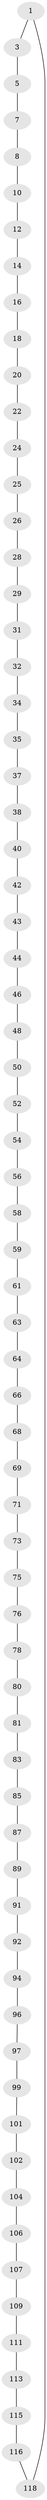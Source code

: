 // Generated by graph-tools (version 1.1) at 2025/52/02/27/25 19:52:23]
// undirected, 69 vertices, 69 edges
graph export_dot {
graph [start="1"]
  node [color=gray90,style=filled];
  1 [super="+2"];
  3 [super="+4"];
  5 [super="+6"];
  7;
  8 [super="+9"];
  10 [super="+11"];
  12 [super="+13"];
  14 [super="+15"];
  16 [super="+17"];
  18 [super="+19"];
  20 [super="+21"];
  22 [super="+23"];
  24;
  25;
  26 [super="+27"];
  28;
  29 [super="+30"];
  31;
  32 [super="+33"];
  34;
  35 [super="+36"];
  37;
  38 [super="+39"];
  40 [super="+41"];
  42;
  43;
  44 [super="+45"];
  46 [super="+47"];
  48 [super="+49"];
  50 [super="+51"];
  52 [super="+53"];
  54 [super="+55"];
  56 [super="+57"];
  58;
  59 [super="+60"];
  61 [super="+62"];
  63;
  64 [super="+65"];
  66 [super="+67"];
  68;
  69 [super="+70"];
  71 [super="+72"];
  73 [super="+74"];
  75;
  76 [super="+77"];
  78 [super="+79"];
  80;
  81 [super="+82"];
  83 [super="+84"];
  85 [super="+86"];
  87 [super="+88"];
  89 [super="+90"];
  91;
  92 [super="+93"];
  94 [super="+95"];
  96;
  97 [super="+98"];
  99 [super="+100"];
  101;
  102 [super="+103"];
  104 [super="+105"];
  106;
  107 [super="+108"];
  109 [super="+110"];
  111 [super="+112"];
  113 [super="+114"];
  115;
  116 [super="+117"];
  118 [super="+119"];
  1 -- 118;
  1 -- 3;
  3 -- 5;
  5 -- 7;
  7 -- 8;
  8 -- 10;
  10 -- 12;
  12 -- 14;
  14 -- 16;
  16 -- 18;
  18 -- 20;
  20 -- 22;
  22 -- 24;
  24 -- 25;
  25 -- 26;
  26 -- 28;
  28 -- 29;
  29 -- 31;
  31 -- 32;
  32 -- 34;
  34 -- 35;
  35 -- 37;
  37 -- 38;
  38 -- 40;
  40 -- 42;
  42 -- 43;
  43 -- 44;
  44 -- 46;
  46 -- 48;
  48 -- 50;
  50 -- 52;
  52 -- 54;
  54 -- 56;
  56 -- 58;
  58 -- 59;
  59 -- 61;
  61 -- 63;
  63 -- 64;
  64 -- 66;
  66 -- 68;
  68 -- 69;
  69 -- 71;
  71 -- 73;
  73 -- 75;
  75 -- 76;
  76 -- 78;
  78 -- 80;
  80 -- 81;
  81 -- 83;
  83 -- 85;
  85 -- 87;
  87 -- 89;
  89 -- 91;
  91 -- 92;
  92 -- 94;
  94 -- 96;
  96 -- 97;
  97 -- 99;
  99 -- 101;
  101 -- 102;
  102 -- 104;
  104 -- 106;
  106 -- 107;
  107 -- 109;
  109 -- 111;
  111 -- 113;
  113 -- 115;
  115 -- 116;
  116 -- 118;
}
